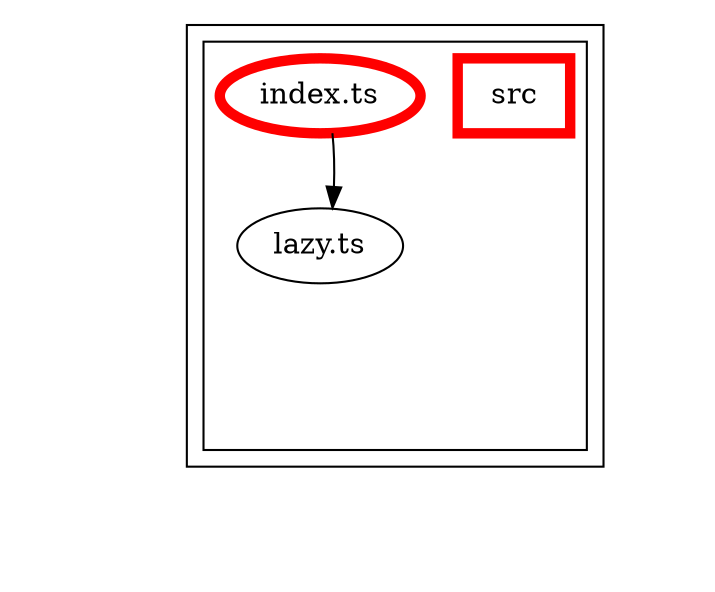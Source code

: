 digraph "dependency-graph-[object Object]" {
  compound = true;
  "dependency-graph-[object Object]" [
    style = "invis";
  ];
  "src/lazy.ts";
  subgraph "cluster_src" {
    color = "#000000";
    label = "";
    "name_src" [
      penwidth = 5;
      shape = "rectangle";
      color = "#ff0000";
      label = "src";
    ];
    "exit_src" [
      style = "invis";
    ];
    subgraph "cluster_src" {
      color = "#000000";
      label = "";
      "name_src" [
        penwidth = 5;
        shape = "rectangle";
        color = "#ff0000";
        label = "src";
      ];
      "exit_src" [
        style = "invis";
      ];
      "src/index.ts" [
        label = "index.ts";
        color = "#ff0000";
        penwidth = 5;
      ];
      "src/lazy.ts" [
        label = "lazy.ts";
      ];
      "src/index.ts" -> "exit_src" [
        style = "invis";
      ];
      "src/lazy.ts" -> "exit_src" [
        style = "invis";
      ];
    }
    "exit_src" -> "exit_src" [
      style = "invis";
    ];
    "exit_src" -> "exit_src" [
      style = "invis";
    ];
  }
  "exit_src" -> "dependency-graph-[object Object]" [
    style = "invis";
  ];
  "src/index.ts" -> "src/lazy.ts" [
    style = "invis";
  ];
  "src/index.ts" -> "src/lazy.ts" [
    style = "solid";
    ltail = "cluster_src/index.ts";
    lhead = "cluster_src/lazy.ts";
    color = "black";
  ];
}